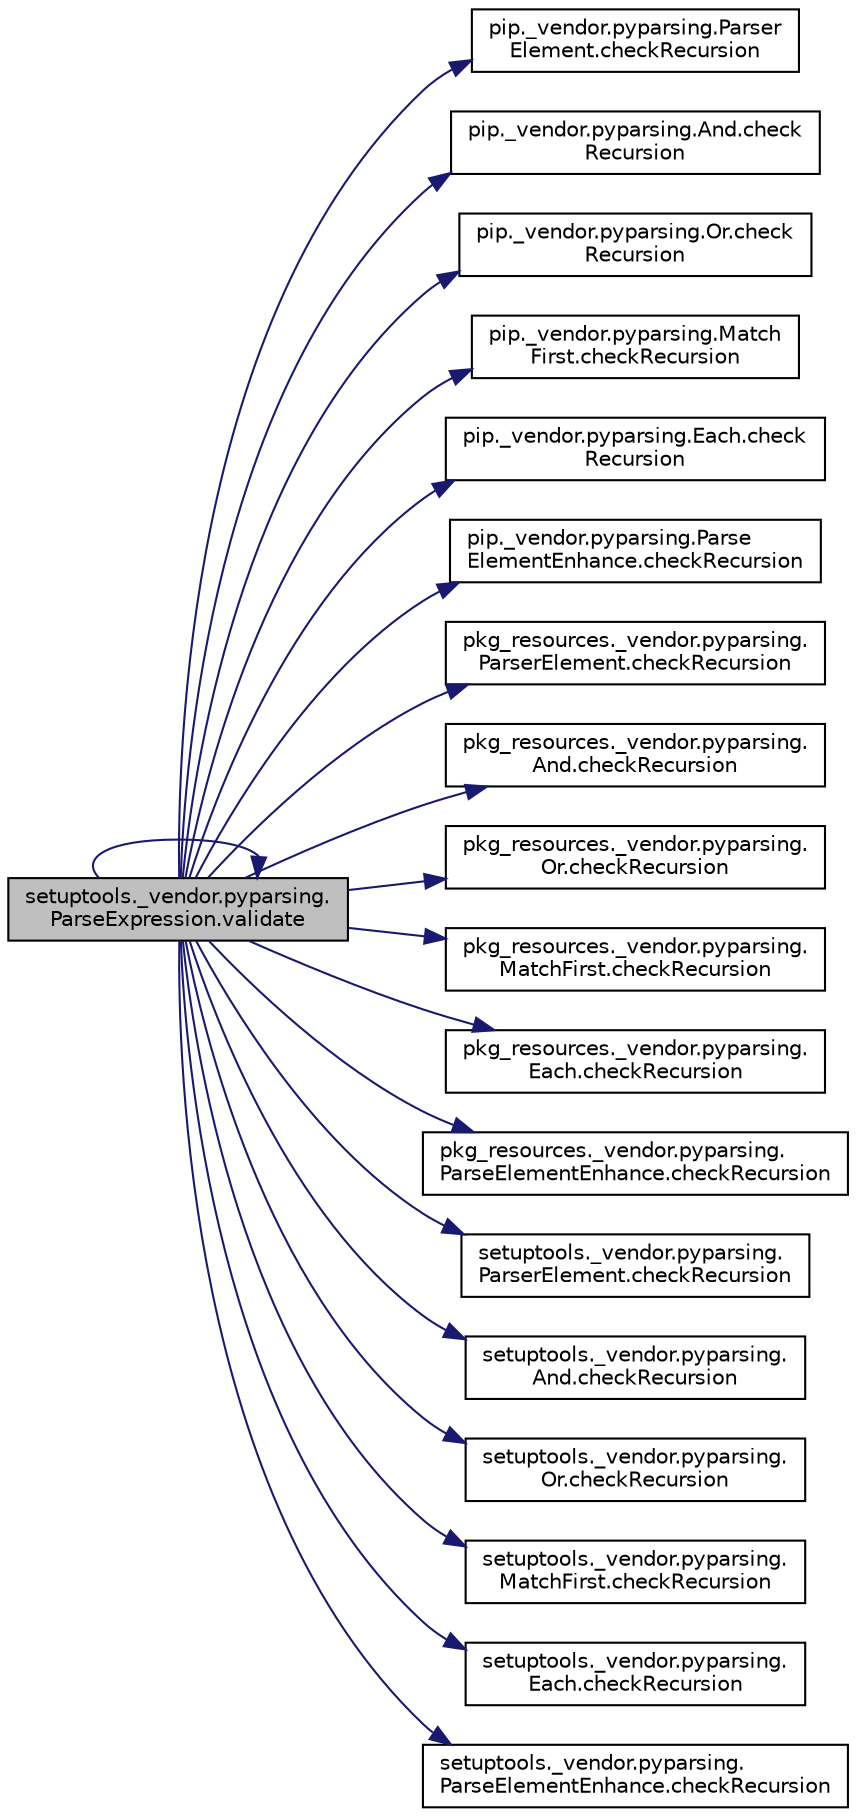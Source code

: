 digraph "setuptools._vendor.pyparsing.ParseExpression.validate"
{
 // LATEX_PDF_SIZE
  edge [fontname="Helvetica",fontsize="10",labelfontname="Helvetica",labelfontsize="10"];
  node [fontname="Helvetica",fontsize="10",shape=record];
  rankdir="LR";
  Node1 [label="setuptools._vendor.pyparsing.\lParseExpression.validate",height=0.2,width=0.4,color="black", fillcolor="grey75", style="filled", fontcolor="black",tooltip=" "];
  Node1 -> Node2 [color="midnightblue",fontsize="10",style="solid",fontname="Helvetica"];
  Node2 [label="pip._vendor.pyparsing.Parser\lElement.checkRecursion",height=0.2,width=0.4,color="black", fillcolor="white", style="filled",URL="$df/d7f/classpip_1_1__vendor_1_1pyparsing_1_1_parser_element.html#a947fc3c1ebb2836f2050867d0189c8fc",tooltip=" "];
  Node1 -> Node3 [color="midnightblue",fontsize="10",style="solid",fontname="Helvetica"];
  Node3 [label="pip._vendor.pyparsing.And.check\lRecursion",height=0.2,width=0.4,color="black", fillcolor="white", style="filled",URL="$d7/d75/classpip_1_1__vendor_1_1pyparsing_1_1_and.html#a09c80e72c4ffe432c83244c517e5bcbf",tooltip=" "];
  Node1 -> Node4 [color="midnightblue",fontsize="10",style="solid",fontname="Helvetica"];
  Node4 [label="pip._vendor.pyparsing.Or.check\lRecursion",height=0.2,width=0.4,color="black", fillcolor="white", style="filled",URL="$dd/d35/classpip_1_1__vendor_1_1pyparsing_1_1_or.html#a2410615b409f32350f28a0be86eb6305",tooltip=" "];
  Node1 -> Node5 [color="midnightblue",fontsize="10",style="solid",fontname="Helvetica"];
  Node5 [label="pip._vendor.pyparsing.Match\lFirst.checkRecursion",height=0.2,width=0.4,color="black", fillcolor="white", style="filled",URL="$d6/d76/classpip_1_1__vendor_1_1pyparsing_1_1_match_first.html#acff2e632bdbd495e6145a55896b41f0a",tooltip=" "];
  Node1 -> Node6 [color="midnightblue",fontsize="10",style="solid",fontname="Helvetica"];
  Node6 [label="pip._vendor.pyparsing.Each.check\lRecursion",height=0.2,width=0.4,color="black", fillcolor="white", style="filled",URL="$df/dd5/classpip_1_1__vendor_1_1pyparsing_1_1_each.html#ad88aa755a6b54c69ddf5e01ec8d2836d",tooltip=" "];
  Node1 -> Node7 [color="midnightblue",fontsize="10",style="solid",fontname="Helvetica"];
  Node7 [label="pip._vendor.pyparsing.Parse\lElementEnhance.checkRecursion",height=0.2,width=0.4,color="black", fillcolor="white", style="filled",URL="$da/df0/classpip_1_1__vendor_1_1pyparsing_1_1_parse_element_enhance.html#a8696ae672b44edff60dda1f1cb9ea384",tooltip=" "];
  Node1 -> Node8 [color="midnightblue",fontsize="10",style="solid",fontname="Helvetica"];
  Node8 [label="pkg_resources._vendor.pyparsing.\lParserElement.checkRecursion",height=0.2,width=0.4,color="black", fillcolor="white", style="filled",URL="$de/df0/classpkg__resources_1_1__vendor_1_1pyparsing_1_1_parser_element.html#a8c96b900eab7bdbc4d996ab9b7d16069",tooltip=" "];
  Node1 -> Node9 [color="midnightblue",fontsize="10",style="solid",fontname="Helvetica"];
  Node9 [label="pkg_resources._vendor.pyparsing.\lAnd.checkRecursion",height=0.2,width=0.4,color="black", fillcolor="white", style="filled",URL="$d3/dbf/classpkg__resources_1_1__vendor_1_1pyparsing_1_1_and.html#afb57cdf369ab2c8b6410420ab31990ad",tooltip=" "];
  Node1 -> Node10 [color="midnightblue",fontsize="10",style="solid",fontname="Helvetica"];
  Node10 [label="pkg_resources._vendor.pyparsing.\lOr.checkRecursion",height=0.2,width=0.4,color="black", fillcolor="white", style="filled",URL="$d8/d5b/classpkg__resources_1_1__vendor_1_1pyparsing_1_1_or.html#ab91469b6c2dca271fb8dd0e5e25acbfd",tooltip=" "];
  Node1 -> Node11 [color="midnightblue",fontsize="10",style="solid",fontname="Helvetica"];
  Node11 [label="pkg_resources._vendor.pyparsing.\lMatchFirst.checkRecursion",height=0.2,width=0.4,color="black", fillcolor="white", style="filled",URL="$d6/d2c/classpkg__resources_1_1__vendor_1_1pyparsing_1_1_match_first.html#addab39b620dc0ddd580d497248827dd3",tooltip=" "];
  Node1 -> Node12 [color="midnightblue",fontsize="10",style="solid",fontname="Helvetica"];
  Node12 [label="pkg_resources._vendor.pyparsing.\lEach.checkRecursion",height=0.2,width=0.4,color="black", fillcolor="white", style="filled",URL="$df/d08/classpkg__resources_1_1__vendor_1_1pyparsing_1_1_each.html#a81a5097b601ac0ab5fe3a8b39532625e",tooltip=" "];
  Node1 -> Node13 [color="midnightblue",fontsize="10",style="solid",fontname="Helvetica"];
  Node13 [label="pkg_resources._vendor.pyparsing.\lParseElementEnhance.checkRecursion",height=0.2,width=0.4,color="black", fillcolor="white", style="filled",URL="$d4/d4b/classpkg__resources_1_1__vendor_1_1pyparsing_1_1_parse_element_enhance.html#a2011260e258d3f1dc75bfc090a7d70fd",tooltip=" "];
  Node1 -> Node14 [color="midnightblue",fontsize="10",style="solid",fontname="Helvetica"];
  Node14 [label="setuptools._vendor.pyparsing.\lParserElement.checkRecursion",height=0.2,width=0.4,color="black", fillcolor="white", style="filled",URL="$d9/d25/classsetuptools_1_1__vendor_1_1pyparsing_1_1_parser_element.html#a44ad5922689943f83c7d3b058f703175",tooltip=" "];
  Node1 -> Node15 [color="midnightblue",fontsize="10",style="solid",fontname="Helvetica"];
  Node15 [label="setuptools._vendor.pyparsing.\lAnd.checkRecursion",height=0.2,width=0.4,color="black", fillcolor="white", style="filled",URL="$d4/d33/classsetuptools_1_1__vendor_1_1pyparsing_1_1_and.html#ab30ab396462a7d5f0ee26d0a9f429c3f",tooltip=" "];
  Node1 -> Node16 [color="midnightblue",fontsize="10",style="solid",fontname="Helvetica"];
  Node16 [label="setuptools._vendor.pyparsing.\lOr.checkRecursion",height=0.2,width=0.4,color="black", fillcolor="white", style="filled",URL="$dd/dba/classsetuptools_1_1__vendor_1_1pyparsing_1_1_or.html#a3e7cea25c071116e2554f41c8bdc65d6",tooltip=" "];
  Node1 -> Node17 [color="midnightblue",fontsize="10",style="solid",fontname="Helvetica"];
  Node17 [label="setuptools._vendor.pyparsing.\lMatchFirst.checkRecursion",height=0.2,width=0.4,color="black", fillcolor="white", style="filled",URL="$d1/d81/classsetuptools_1_1__vendor_1_1pyparsing_1_1_match_first.html#a5376c92c60f069f53e8ad95cebde5c79",tooltip=" "];
  Node1 -> Node18 [color="midnightblue",fontsize="10",style="solid",fontname="Helvetica"];
  Node18 [label="setuptools._vendor.pyparsing.\lEach.checkRecursion",height=0.2,width=0.4,color="black", fillcolor="white", style="filled",URL="$d5/d19/classsetuptools_1_1__vendor_1_1pyparsing_1_1_each.html#aaf13836b8856390839ae5025f3424af6",tooltip=" "];
  Node1 -> Node19 [color="midnightblue",fontsize="10",style="solid",fontname="Helvetica"];
  Node19 [label="setuptools._vendor.pyparsing.\lParseElementEnhance.checkRecursion",height=0.2,width=0.4,color="black", fillcolor="white", style="filled",URL="$d2/daf/classsetuptools_1_1__vendor_1_1pyparsing_1_1_parse_element_enhance.html#ab715c1325eac2f7815c4db6afd6b7fe2",tooltip=" "];
  Node1 -> Node1 [color="midnightblue",fontsize="10",style="solid",fontname="Helvetica"];
}
